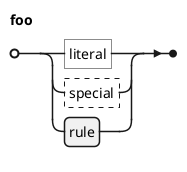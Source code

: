 {
  "sha1": "o4kfciyqmn9j3c7qn1cnkwuzc8mz3ir",
  "insertion": {
    "when": "2024-06-04T17:28:39.356Z",
    "url": "https://forum.plantuml.net/17070/ebnf-special-border-enhancement",
    "user": "plantuml@gmail.com"
  }
}
@startebnf
foo = "literal" | ?special? | rule;
@endebnf
